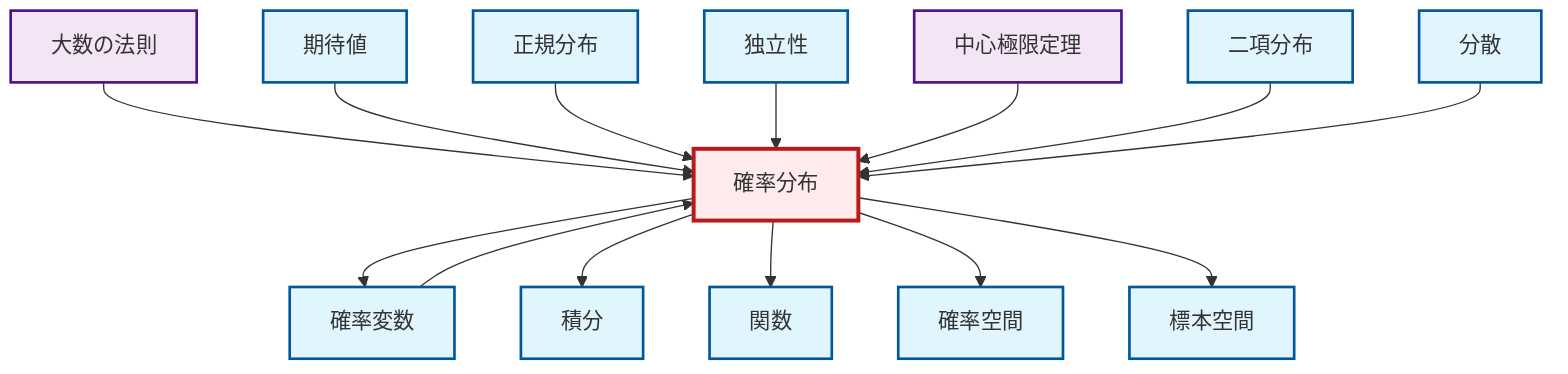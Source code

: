graph TD
    classDef definition fill:#e1f5fe,stroke:#01579b,stroke-width:2px
    classDef theorem fill:#f3e5f5,stroke:#4a148c,stroke-width:2px
    classDef axiom fill:#fff3e0,stroke:#e65100,stroke-width:2px
    classDef example fill:#e8f5e9,stroke:#1b5e20,stroke-width:2px
    classDef current fill:#ffebee,stroke:#b71c1c,stroke-width:3px
    def-probability-space["確率空間"]:::definition
    def-sample-space["標本空間"]:::definition
    thm-central-limit["中心極限定理"]:::theorem
    def-independence["独立性"]:::definition
    def-expectation["期待値"]:::definition
    def-probability-distribution["確率分布"]:::definition
    thm-law-of-large-numbers["大数の法則"]:::theorem
    def-normal-distribution["正規分布"]:::definition
    def-variance["分散"]:::definition
    def-random-variable["確率変数"]:::definition
    def-function["関数"]:::definition
    def-binomial-distribution["二項分布"]:::definition
    def-integral["積分"]:::definition
    def-probability-distribution --> def-random-variable
    thm-law-of-large-numbers --> def-probability-distribution
    def-probability-distribution --> def-integral
    def-expectation --> def-probability-distribution
    def-normal-distribution --> def-probability-distribution
    def-probability-distribution --> def-function
    def-independence --> def-probability-distribution
    def-probability-distribution --> def-probability-space
    thm-central-limit --> def-probability-distribution
    def-random-variable --> def-probability-distribution
    def-probability-distribution --> def-sample-space
    def-binomial-distribution --> def-probability-distribution
    def-variance --> def-probability-distribution
    class def-probability-distribution current
